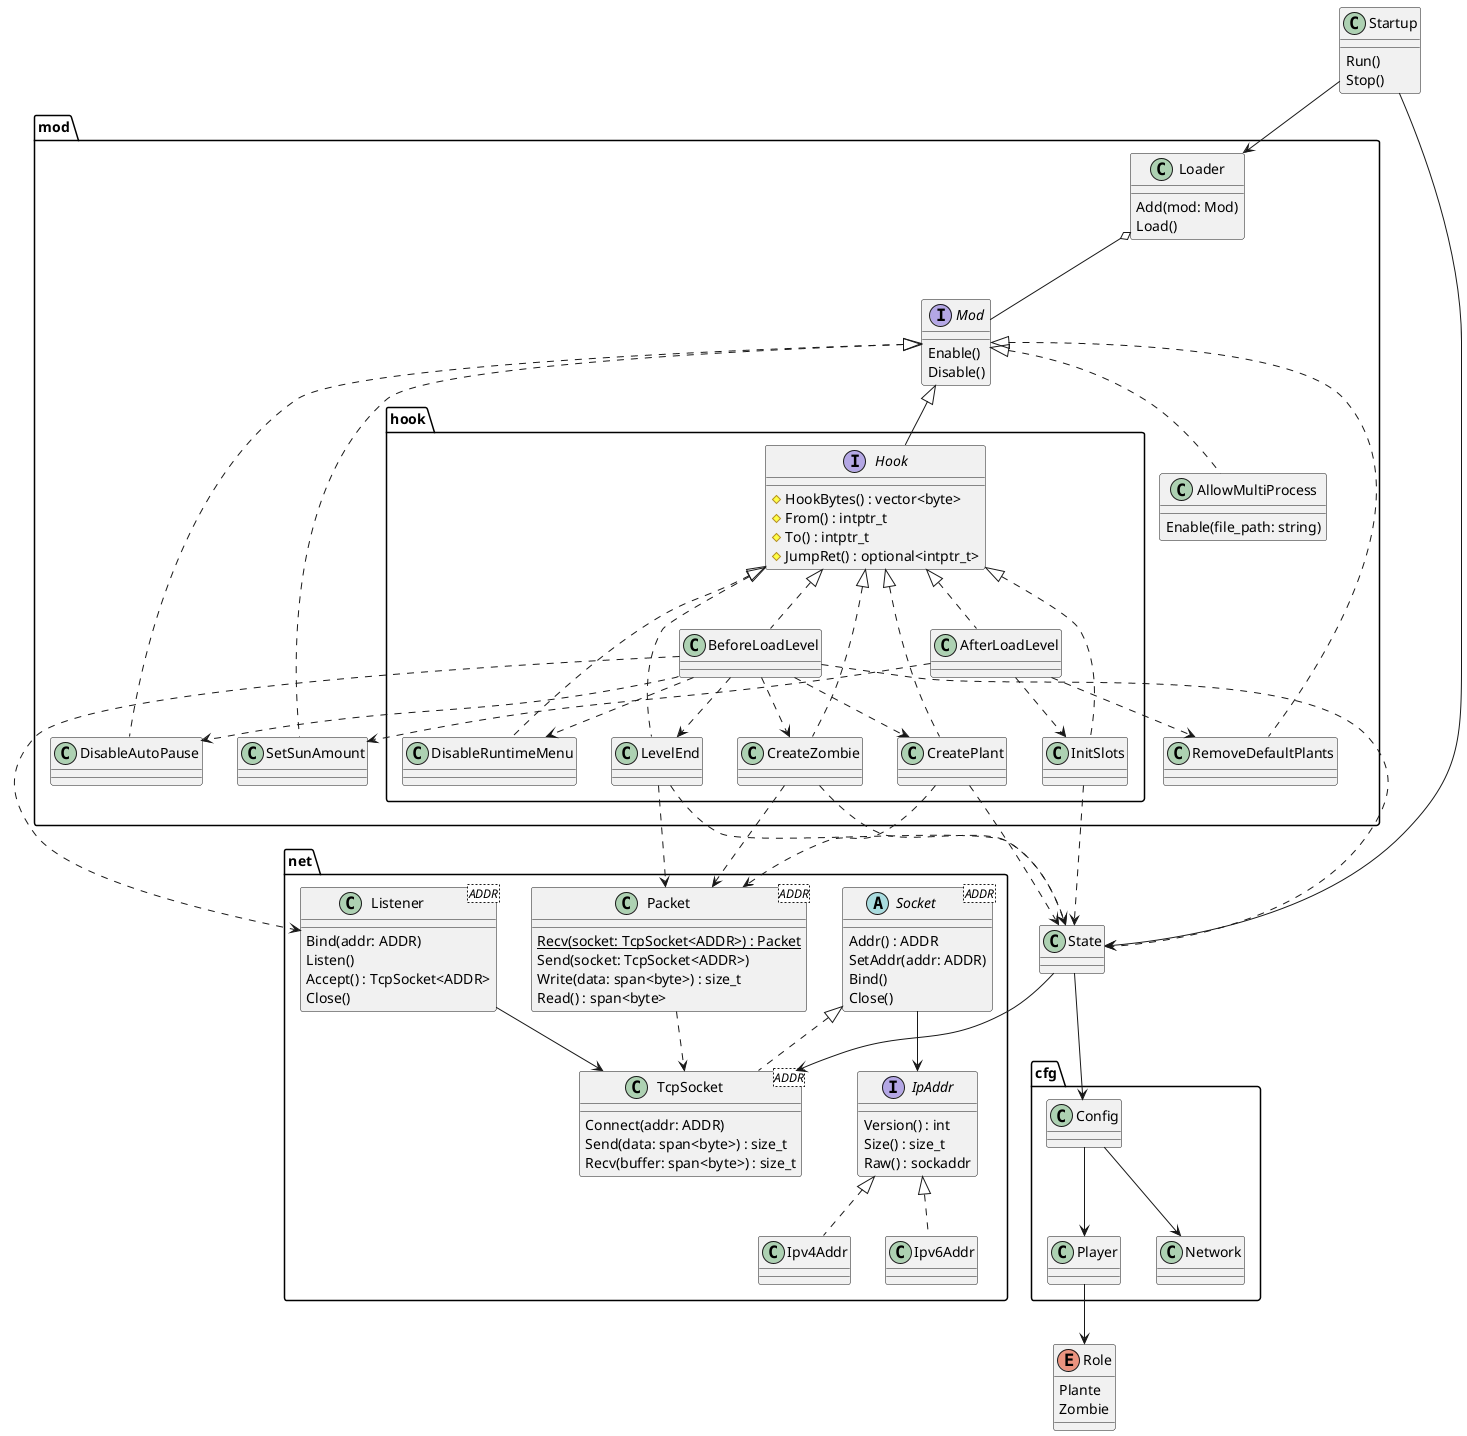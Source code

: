 @startuml Plants-vs.-Zombies-Online-Battle

namespace cfg {

    class Player
    class Network
    class Config

    Config --> Player
    Config --> Network
}

enum Role {
    Plante
    Zombie
}

cfg.Player --> Role

class State
State --> cfg.Config
State --> net.TcpSocket

namespace net {

    interface IpAddr {
        Version() : int
        Size() : size_t
        Raw() : sockaddr
    }

    class Ipv4Addr
    IpAddr <|.. Ipv4Addr

    class Ipv6Addr
    IpAddr <|.. Ipv6Addr

    abstract Socket<ADDR> {
        Addr() : ADDR
        SetAddr(addr: ADDR)
        Bind()
        Close()
    }

    Socket --> IpAddr

    class TcpSocket<ADDR> {
        Connect(addr: ADDR)
        Send(data: span<byte>) : size_t
        Recv(buffer: span<byte>) : size_t
    }

    Socket <|.. TcpSocket

    class Listener<ADDR> {
        Bind(addr: ADDR)
        Listen()
        Accept() : TcpSocket<ADDR>
        Close()
    }

    Listener --> TcpSocket

    class Packet<ADDR> {
        {static} Recv(socket: TcpSocket<ADDR>) : Packet
        Send(socket: TcpSocket<ADDR>)
        Write(data: span<byte>) : size_t
        Read() : span<byte>
    }

    Packet ..> TcpSocket
}

namespace mod {

    interface Mod {
        Enable()
        Disable()
    }

    class Loader {
        Add(mod: Mod)
        Load()
    }

    Loader o-- Mod

    class SetSunAmount
    Mod <|.. SetSunAmount

    class DisableAutoPause
    Mod <|.. DisableAutoPause

    class RemoveDefaultPlants
    Mod <|.. RemoveDefaultPlants

    class AllowMultiProcess {
        Enable(file_path: string)
    }

    Mod <|.. AllowMultiProcess

    namespace hook {

        interface Hook {
            #HookBytes() : vector<byte>
            #From() : intptr_t
            #To() : intptr_t
            #JumpRet() : optional<intptr_t>
        }

        mod.Mod <|-- Hook

        class BeforeLoadLevel
        Hook <|.. BeforeLoadLevel
        BeforeLoadLevel ..> mod.DisableAutoPause
        BeforeLoadLevel ..> DisableRuntimeMenu
        BeforeLoadLevel ..> CreateZombie
        BeforeLoadLevel ..> CreatePlant
        BeforeLoadLevel ..> LevelEnd
        BeforeLoadLevel ..> net.Listener
        BeforeLoadLevel ..> .State

        class AfterLoadLevel
        Hook <|.. AfterLoadLevel
        AfterLoadLevel ..> mod.SetSunAmount
        AfterLoadLevel ..> mod.RemoveDefaultPlants
        AfterLoadLevel ..> InitSlots

        class DisableRuntimeMenu
        Hook <|.. DisableRuntimeMenu

        class InitSlots
        Hook <|.. InitSlots
        InitSlots ..> .State

        class LevelEnd
        Hook <|.. LevelEnd
        LevelEnd ..> .State
        LevelEnd ..> net.Packet

        class CreateZombie
        Hook <|.. CreateZombie
        CreateZombie ..> .State
        CreateZombie ..> net.Packet

        class CreatePlant
        Hook <|.. CreatePlant
        CreatePlant ..> .State
        CreatePlant ..> net.Packet
    }
}

class Startup {
    Run()
    Stop()
}

Startup --> mod.Loader
Startup --> State

@enduml